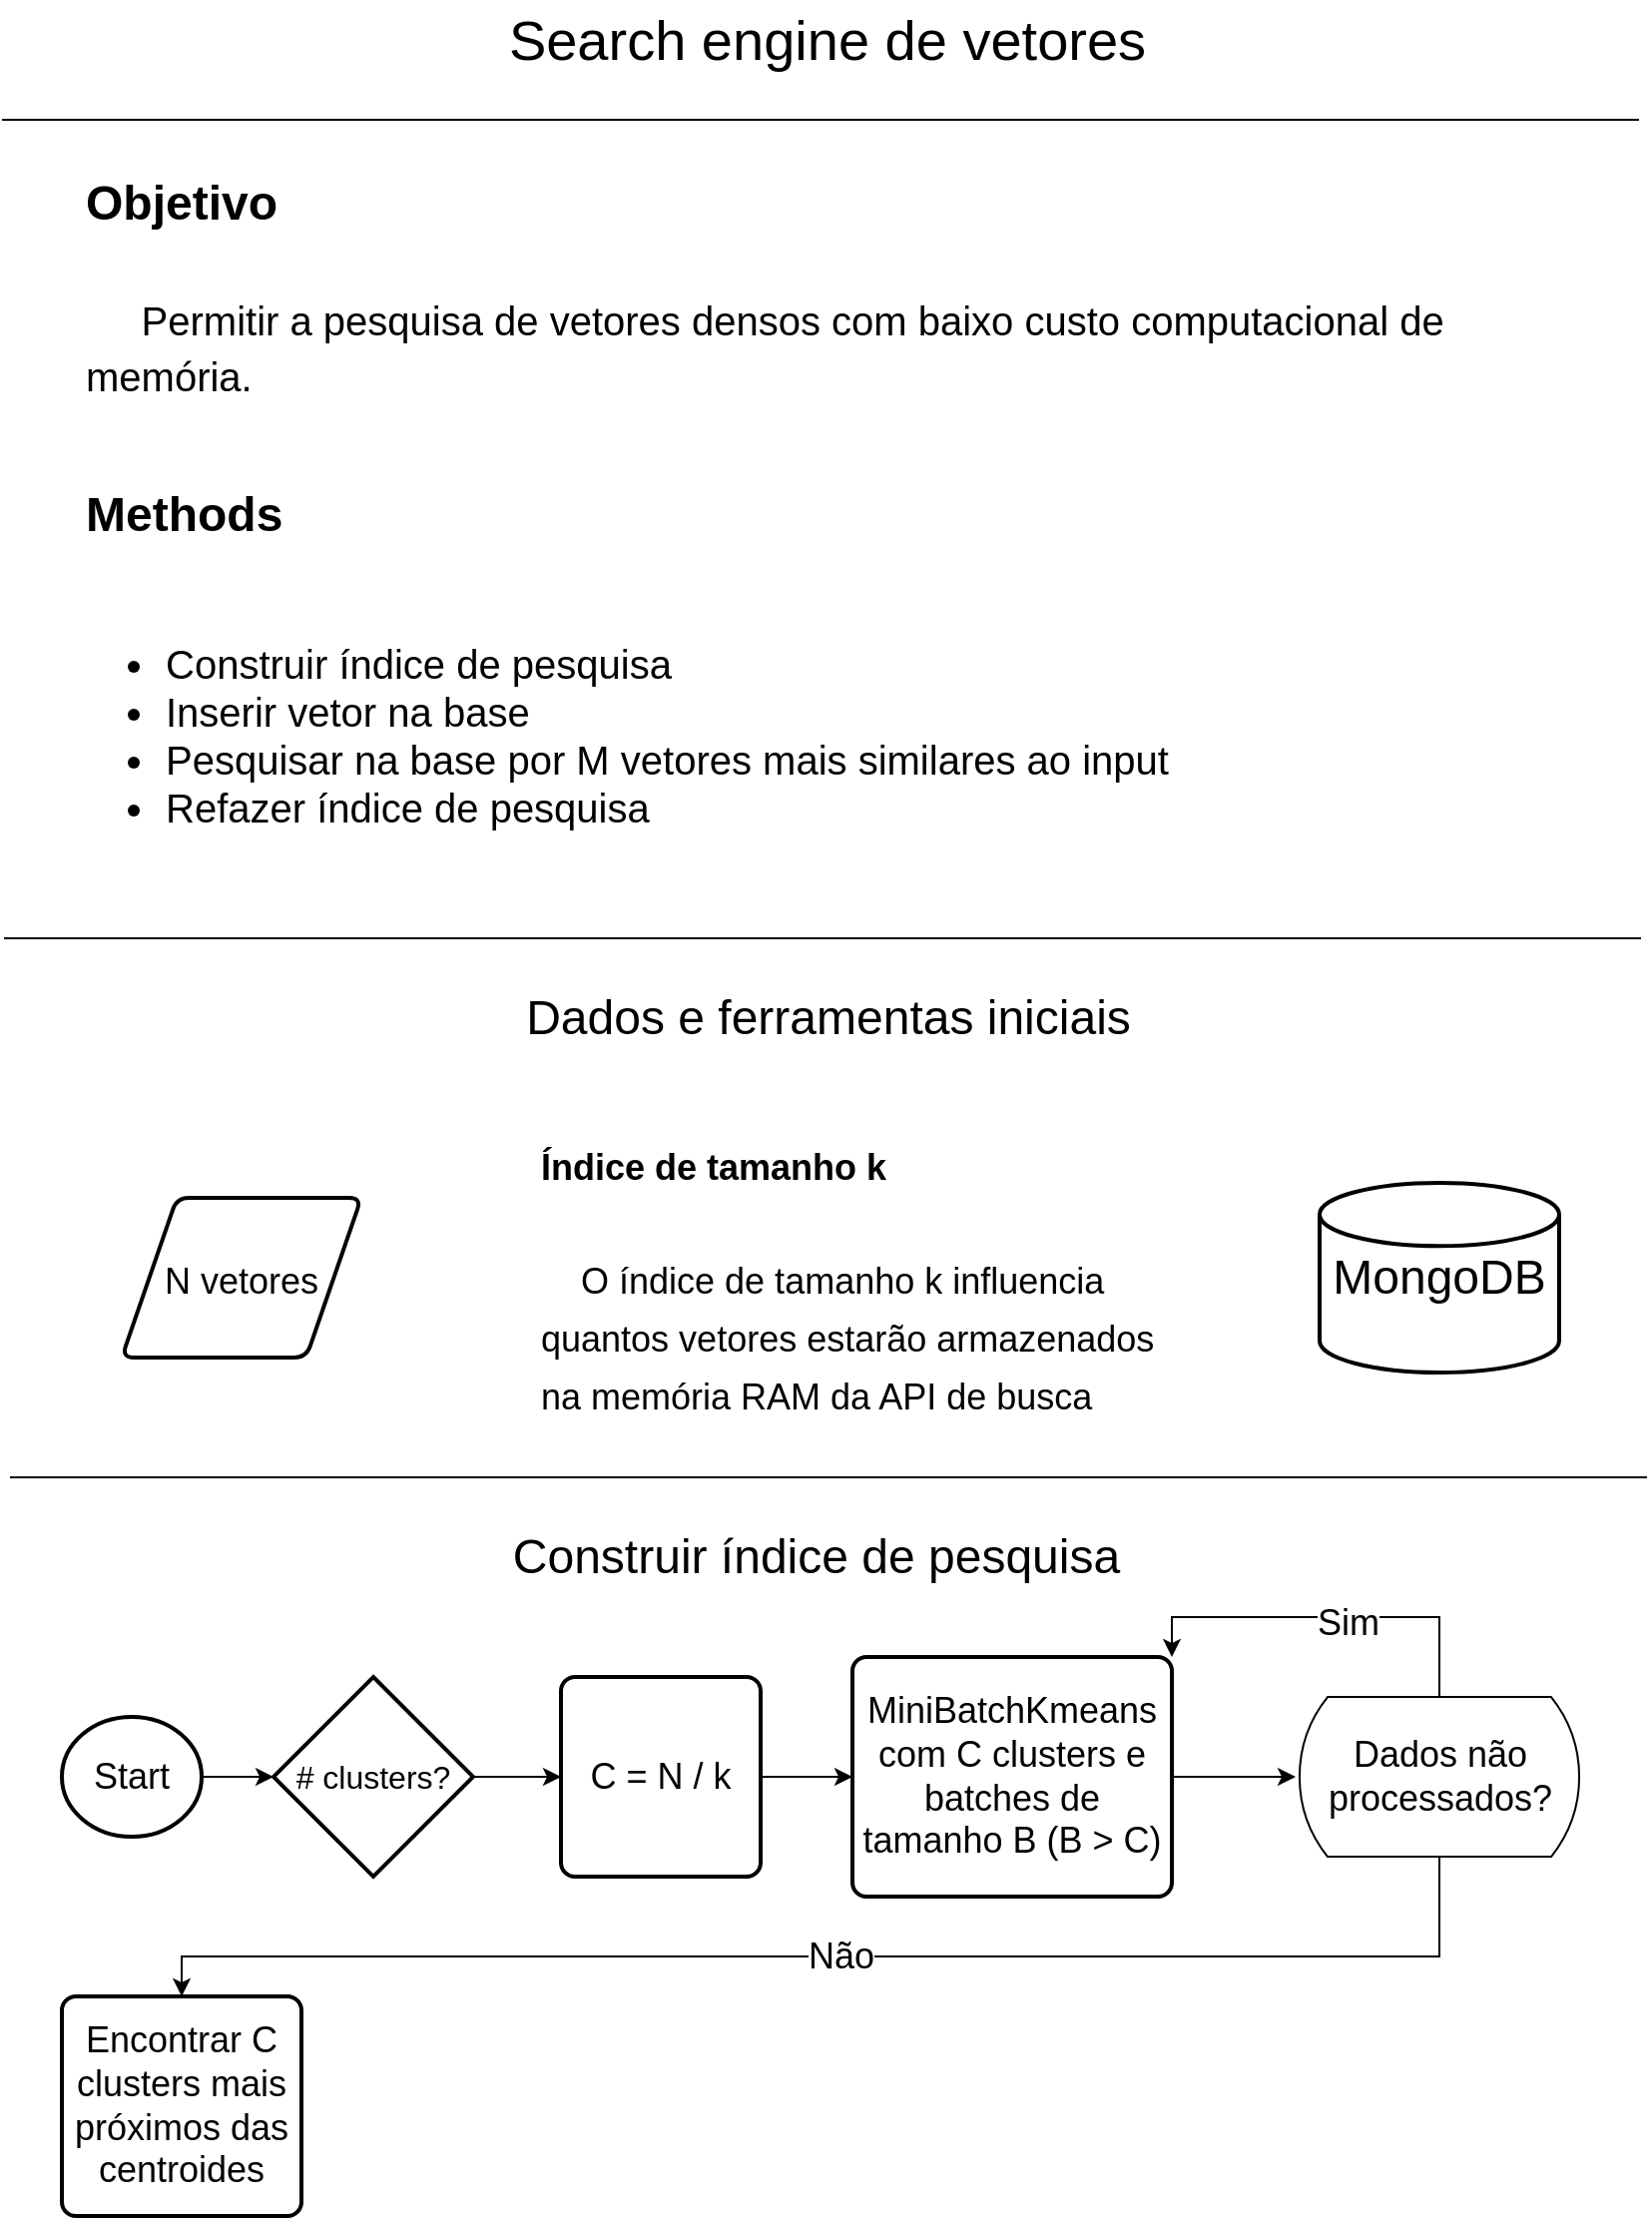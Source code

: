 <mxfile version="13.9.9" type="device" pages="2"><diagram id="C5RBs43oDa-KdzZeNtuy" name="Page-1"><mxGraphModel dx="1038" dy="630" grid="1" gridSize="10" guides="1" tooltips="1" connect="1" arrows="1" fold="1" page="1" pageScale="1" pageWidth="827" pageHeight="1169" math="0" shadow="0"><root><mxCell id="WIyWlLk6GJQsqaUBKTNV-0"/><mxCell id="WIyWlLk6GJQsqaUBKTNV-1" parent="WIyWlLk6GJQsqaUBKTNV-0"/><mxCell id="q8rGyf0SG3XYTUThBeb9-0" value="&lt;font style=&quot;font-size: 28px&quot;&gt;Search engine de vetores&lt;/font&gt;" style="text;html=1;strokeColor=none;fillColor=none;align=center;verticalAlign=middle;whiteSpace=wrap;rounded=0;" vertex="1" parent="WIyWlLk6GJQsqaUBKTNV-1"><mxGeometry x="198" y="40" width="431" height="40" as="geometry"/></mxCell><mxCell id="q8rGyf0SG3XYTUThBeb9-1" value="&lt;div&gt;&lt;b&gt;Methods&lt;/b&gt;&lt;/div&gt;&lt;div&gt;&lt;b&gt;&lt;br&gt;&lt;/b&gt;&lt;/div&gt;&lt;div style=&quot;font-size: 20px&quot;&gt;&lt;ul&gt;&lt;li&gt;Construir índice de pesquisa&lt;/li&gt;&lt;li&gt;Inserir vetor na base&lt;/li&gt;&lt;li&gt;Pesquisar na base por M vetores mais similares ao input&lt;/li&gt;&lt;li&gt;Refazer&amp;nbsp;índice de pesquisa&lt;/li&gt;&lt;/ul&gt;&lt;/div&gt;" style="text;html=1;strokeColor=none;fillColor=none;align=left;verticalAlign=middle;whiteSpace=wrap;rounded=0;fontSize=24;" vertex="1" parent="WIyWlLk6GJQsqaUBKTNV-1"><mxGeometry x="40" y="280" width="690" height="200" as="geometry"/></mxCell><mxCell id="q8rGyf0SG3XYTUThBeb9-2" value="&lt;b&gt;Objetivo&lt;br style=&quot;font-size: 20px&quot;&gt;&lt;/b&gt;&lt;br&gt;&lt;font style=&quot;font-size: 20px&quot;&gt;&amp;nbsp; &amp;nbsp; &amp;nbsp;Permitir a pesquisa de vetores densos com baixo custo computacional de memória.&lt;/font&gt;&lt;br&gt;" style="text;html=1;strokeColor=none;fillColor=none;align=left;verticalAlign=middle;whiteSpace=wrap;rounded=0;fontSize=24;" vertex="1" parent="WIyWlLk6GJQsqaUBKTNV-1"><mxGeometry x="40" y="110" width="770" height="150" as="geometry"/></mxCell><mxCell id="q8rGyf0SG3XYTUThBeb9-4" value="Dados e ferramentas iniciais" style="text;html=1;strokeColor=none;fillColor=none;align=center;verticalAlign=middle;whiteSpace=wrap;rounded=0;fontSize=24;" vertex="1" parent="WIyWlLk6GJQsqaUBKTNV-1"><mxGeometry x="236" y="540" width="356" height="20" as="geometry"/></mxCell><mxCell id="q8rGyf0SG3XYTUThBeb9-5" value="" style="endArrow=none;html=1;fontSize=24;" edge="1" parent="WIyWlLk6GJQsqaUBKTNV-1"><mxGeometry width="50" height="50" relative="1" as="geometry"><mxPoint x="1" y="510" as="sourcePoint"/><mxPoint x="821" y="510" as="targetPoint"/></mxGeometry></mxCell><mxCell id="q8rGyf0SG3XYTUThBeb9-7" value="&lt;font style=&quot;font-size: 18px&quot;&gt;N vetores&lt;/font&gt;" style="shape=parallelogram;html=1;strokeWidth=2;perimeter=parallelogramPerimeter;whiteSpace=wrap;rounded=1;arcSize=12;size=0.23;fontSize=24;align=center;" vertex="1" parent="WIyWlLk6GJQsqaUBKTNV-1"><mxGeometry x="60" y="640" width="120" height="80" as="geometry"/></mxCell><mxCell id="q8rGyf0SG3XYTUThBeb9-9" value="&lt;font style=&quot;font-size: 18px&quot;&gt;&lt;b&gt;Índice de tamanho k&lt;br&gt;&lt;/b&gt;&lt;br&gt;&amp;nbsp; &amp;nbsp; O índice de tamanho k influencia quantos vetores estarão armazenados na memória RAM da API de busca&lt;br&gt;&lt;/font&gt;" style="text;html=1;strokeColor=none;fillColor=none;align=left;verticalAlign=middle;whiteSpace=wrap;rounded=0;fontSize=24;" vertex="1" parent="WIyWlLk6GJQsqaUBKTNV-1"><mxGeometry x="268" y="600" width="324" height="160" as="geometry"/></mxCell><mxCell id="q8rGyf0SG3XYTUThBeb9-11" value="MongoDB" style="strokeWidth=2;html=1;shape=mxgraph.flowchart.database;whiteSpace=wrap;fontSize=24;align=center;" vertex="1" parent="WIyWlLk6GJQsqaUBKTNV-1"><mxGeometry x="660" y="632.5" width="120" height="95" as="geometry"/></mxCell><mxCell id="q8rGyf0SG3XYTUThBeb9-12" value="Construir índice de pesquisa" style="text;html=1;strokeColor=none;fillColor=none;align=center;verticalAlign=middle;whiteSpace=wrap;rounded=0;fontSize=24;" vertex="1" parent="WIyWlLk6GJQsqaUBKTNV-1"><mxGeometry x="230" y="810" width="356" height="20" as="geometry"/></mxCell><mxCell id="q8rGyf0SG3XYTUThBeb9-13" value="" style="endArrow=none;html=1;fontSize=24;" edge="1" parent="WIyWlLk6GJQsqaUBKTNV-1"><mxGeometry width="50" height="50" relative="1" as="geometry"><mxPoint x="4" y="780" as="sourcePoint"/><mxPoint x="824" y="780" as="targetPoint"/></mxGeometry></mxCell><mxCell id="q8rGyf0SG3XYTUThBeb9-14" value="" style="endArrow=none;html=1;fontSize=24;" edge="1" parent="WIyWlLk6GJQsqaUBKTNV-1"><mxGeometry width="50" height="50" relative="1" as="geometry"><mxPoint y="100" as="sourcePoint"/><mxPoint x="820" y="100" as="targetPoint"/></mxGeometry></mxCell><mxCell id="q8rGyf0SG3XYTUThBeb9-19" style="edgeStyle=orthogonalEdgeStyle;rounded=0;orthogonalLoop=1;jettySize=auto;html=1;entryX=0;entryY=0.5;entryDx=0;entryDy=0;entryPerimeter=0;fontSize=18;" edge="1" parent="WIyWlLk6GJQsqaUBKTNV-1" source="q8rGyf0SG3XYTUThBeb9-17" target="q8rGyf0SG3XYTUThBeb9-18"><mxGeometry relative="1" as="geometry"/></mxCell><mxCell id="q8rGyf0SG3XYTUThBeb9-17" value="Start" style="strokeWidth=2;html=1;shape=mxgraph.flowchart.start_2;whiteSpace=wrap;fontSize=18;align=center;" vertex="1" parent="WIyWlLk6GJQsqaUBKTNV-1"><mxGeometry x="30" y="900" width="70" height="60" as="geometry"/></mxCell><mxCell id="q8rGyf0SG3XYTUThBeb9-21" style="edgeStyle=orthogonalEdgeStyle;rounded=0;orthogonalLoop=1;jettySize=auto;html=1;entryX=0;entryY=0.5;entryDx=0;entryDy=0;fontSize=18;" edge="1" parent="WIyWlLk6GJQsqaUBKTNV-1" source="q8rGyf0SG3XYTUThBeb9-18" target="q8rGyf0SG3XYTUThBeb9-20"><mxGeometry relative="1" as="geometry"/></mxCell><mxCell id="q8rGyf0SG3XYTUThBeb9-18" value="&lt;font style=&quot;font-size: 16px&quot;&gt;# clusters?&lt;/font&gt;" style="strokeWidth=2;html=1;shape=mxgraph.flowchart.decision;whiteSpace=wrap;fontSize=18;align=center;" vertex="1" parent="WIyWlLk6GJQsqaUBKTNV-1"><mxGeometry x="136" y="880" width="100" height="100" as="geometry"/></mxCell><mxCell id="q8rGyf0SG3XYTUThBeb9-23" style="edgeStyle=orthogonalEdgeStyle;rounded=0;orthogonalLoop=1;jettySize=auto;html=1;entryX=0;entryY=0.5;entryDx=0;entryDy=0;fontSize=18;" edge="1" parent="WIyWlLk6GJQsqaUBKTNV-1" source="q8rGyf0SG3XYTUThBeb9-20" target="q8rGyf0SG3XYTUThBeb9-22"><mxGeometry relative="1" as="geometry"/></mxCell><mxCell id="q8rGyf0SG3XYTUThBeb9-20" value="C = N / k" style="rounded=1;whiteSpace=wrap;html=1;absoluteArcSize=1;arcSize=14;strokeWidth=2;fontSize=18;align=center;" vertex="1" parent="WIyWlLk6GJQsqaUBKTNV-1"><mxGeometry x="280" y="880" width="100" height="100" as="geometry"/></mxCell><mxCell id="q8rGyf0SG3XYTUThBeb9-26" style="edgeStyle=orthogonalEdgeStyle;rounded=0;orthogonalLoop=1;jettySize=auto;html=1;fontSize=18;" edge="1" parent="WIyWlLk6GJQsqaUBKTNV-1" source="q8rGyf0SG3XYTUThBeb9-22" target="q8rGyf0SG3XYTUThBeb9-24"><mxGeometry relative="1" as="geometry"/></mxCell><mxCell id="q8rGyf0SG3XYTUThBeb9-22" value="MiniBatchKmeans&lt;br&gt;com C clusters e batches de tamanho B (B &amp;gt; C)" style="rounded=1;whiteSpace=wrap;html=1;absoluteArcSize=1;arcSize=14;strokeWidth=2;fontSize=18;align=center;" vertex="1" parent="WIyWlLk6GJQsqaUBKTNV-1"><mxGeometry x="426" y="870" width="160" height="120" as="geometry"/></mxCell><mxCell id="q8rGyf0SG3XYTUThBeb9-30" style="edgeStyle=orthogonalEdgeStyle;rounded=0;orthogonalLoop=1;jettySize=auto;html=1;entryX=1;entryY=0;entryDx=0;entryDy=0;fontSize=18;" edge="1" parent="WIyWlLk6GJQsqaUBKTNV-1" source="q8rGyf0SG3XYTUThBeb9-24" target="q8rGyf0SG3XYTUThBeb9-22"><mxGeometry relative="1" as="geometry"><Array as="points"><mxPoint x="720" y="850"/><mxPoint x="586" y="850"/></Array></mxGeometry></mxCell><mxCell id="q8rGyf0SG3XYTUThBeb9-31" value="Sim" style="edgeLabel;html=1;align=center;verticalAlign=middle;resizable=0;points=[];fontSize=18;" vertex="1" connectable="0" parent="q8rGyf0SG3XYTUThBeb9-30"><mxGeometry x="-0.109" y="3" relative="1" as="geometry"><mxPoint as="offset"/></mxGeometry></mxCell><mxCell id="q8rGyf0SG3XYTUThBeb9-34" value="Não" style="edgeStyle=orthogonalEdgeStyle;rounded=0;orthogonalLoop=1;jettySize=auto;html=1;entryX=0.5;entryY=0;entryDx=0;entryDy=0;fontSize=18;" edge="1" parent="WIyWlLk6GJQsqaUBKTNV-1" source="q8rGyf0SG3XYTUThBeb9-24" target="q8rGyf0SG3XYTUThBeb9-33"><mxGeometry relative="1" as="geometry"><Array as="points"><mxPoint x="720" y="1020"/><mxPoint x="90" y="1020"/></Array></mxGeometry></mxCell><mxCell id="q8rGyf0SG3XYTUThBeb9-24" value="Dados não &lt;br&gt;processados?" style="html=1;dashed=0;whitespace=wrap;shape=mxgraph.dfd.loop;fontSize=18;align=center;" vertex="1" parent="WIyWlLk6GJQsqaUBKTNV-1"><mxGeometry x="648" y="890" width="144" height="80" as="geometry"/></mxCell><mxCell id="q8rGyf0SG3XYTUThBeb9-33" value="Encontrar C clusters mais próximos das centroides" style="rounded=1;whiteSpace=wrap;html=1;absoluteArcSize=1;arcSize=14;strokeWidth=2;fontSize=18;align=center;" vertex="1" parent="WIyWlLk6GJQsqaUBKTNV-1"><mxGeometry x="30" y="1040" width="120" height="110" as="geometry"/></mxCell></root></mxGraphModel></diagram><diagram name="Page-2" id="fmIEz4lUT3GRq53IlLvL"><mxGraphModel dx="1038" dy="630" grid="1" gridSize="10" guides="1" tooltips="1" connect="1" arrows="1" fold="1" page="1" pageScale="1" pageWidth="827" pageHeight="1169" math="0" shadow="0"><root><mxCell id="FwexVxP4_4jwQSvNfyT2-0"/><mxCell id="FwexVxP4_4jwQSvNfyT2-1" parent="FwexVxP4_4jwQSvNfyT2-0"/><mxCell id="FwexVxP4_4jwQSvNfyT2-2" value="&lt;font style=&quot;font-size: 28px&quot;&gt;Search engine de vetores&lt;/font&gt;" style="text;html=1;strokeColor=none;fillColor=none;align=center;verticalAlign=middle;whiteSpace=wrap;rounded=0;" vertex="1" parent="FwexVxP4_4jwQSvNfyT2-1"><mxGeometry x="198" y="40" width="431" height="40" as="geometry"/></mxCell><mxCell id="FwexVxP4_4jwQSvNfyT2-5" value="Inserir vetor na base de dados" style="text;html=1;strokeColor=none;fillColor=none;align=center;verticalAlign=middle;whiteSpace=wrap;rounded=0;fontSize=24;" vertex="1" parent="FwexVxP4_4jwQSvNfyT2-1"><mxGeometry x="236" y="540" width="356" height="20" as="geometry"/></mxCell><mxCell id="FwexVxP4_4jwQSvNfyT2-6" value="" style="endArrow=none;html=1;fontSize=24;" edge="1" parent="FwexVxP4_4jwQSvNfyT2-1"><mxGeometry width="50" height="50" relative="1" as="geometry"><mxPoint x="1" y="510" as="sourcePoint"/><mxPoint x="821" y="510" as="targetPoint"/></mxGeometry></mxCell><mxCell id="FwexVxP4_4jwQSvNfyT2-10" value="Pesquisa de M vetores na base de dados" style="text;html=1;strokeColor=none;fillColor=none;align=center;verticalAlign=middle;whiteSpace=wrap;rounded=0;fontSize=24;" vertex="1" parent="FwexVxP4_4jwQSvNfyT2-1"><mxGeometry x="188" y="810" width="451" height="20" as="geometry"/></mxCell><mxCell id="FwexVxP4_4jwQSvNfyT2-11" value="" style="endArrow=none;html=1;fontSize=24;" edge="1" parent="FwexVxP4_4jwQSvNfyT2-1"><mxGeometry width="50" height="50" relative="1" as="geometry"><mxPoint x="4" y="780" as="sourcePoint"/><mxPoint x="824" y="780" as="targetPoint"/></mxGeometry></mxCell><mxCell id="FwexVxP4_4jwQSvNfyT2-12" value="" style="endArrow=none;html=1;fontSize=24;" edge="1" parent="FwexVxP4_4jwQSvNfyT2-1"><mxGeometry width="50" height="50" relative="1" as="geometry"><mxPoint y="100" as="sourcePoint"/><mxPoint x="820" y="100" as="targetPoint"/></mxGeometry></mxCell><mxCell id="FwexVxP4_4jwQSvNfyT2-26" value="Inserir vetores na base de dados pela primeira vez" style="text;html=1;strokeColor=none;fillColor=none;align=center;verticalAlign=middle;whiteSpace=wrap;rounded=0;fontSize=24;" vertex="1" parent="FwexVxP4_4jwQSvNfyT2-1"><mxGeometry x="135" y="130" width="557" height="20" as="geometry"/></mxCell><mxCell id="FwexVxP4_4jwQSvNfyT2-42" style="edgeStyle=orthogonalEdgeStyle;rounded=0;orthogonalLoop=1;jettySize=auto;html=1;entryX=0;entryY=0.5;entryDx=0;entryDy=0;entryPerimeter=0;fontSize=18;" edge="1" parent="FwexVxP4_4jwQSvNfyT2-1" source="FwexVxP4_4jwQSvNfyT2-40" target="FwexVxP4_4jwQSvNfyT2-41"><mxGeometry relative="1" as="geometry"/></mxCell><mxCell id="FwexVxP4_4jwQSvNfyT2-40" value="C clusters mais próximos das centroides" style="rounded=1;whiteSpace=wrap;html=1;absoluteArcSize=1;arcSize=14;strokeWidth=2;fontSize=18;align=center;" vertex="1" parent="FwexVxP4_4jwQSvNfyT2-1"><mxGeometry x="30" y="262.5" width="120" height="110" as="geometry"/></mxCell><mxCell id="FwexVxP4_4jwQSvNfyT2-44" style="edgeStyle=orthogonalEdgeStyle;rounded=0;orthogonalLoop=1;jettySize=auto;html=1;entryX=0;entryY=0.5;entryDx=0;entryDy=0;fontSize=18;" edge="1" parent="FwexVxP4_4jwQSvNfyT2-1" source="FwexVxP4_4jwQSvNfyT2-41" target="FwexVxP4_4jwQSvNfyT2-43"><mxGeometry relative="1" as="geometry"/></mxCell><mxCell id="FwexVxP4_4jwQSvNfyT2-41" value="&lt;br&gt;Inserir em collection de &quot;representantes&quot; dos clusters" style="strokeWidth=2;html=1;shape=mxgraph.flowchart.database;whiteSpace=wrap;fontSize=18;align=center;" vertex="1" parent="FwexVxP4_4jwQSvNfyT2-1"><mxGeometry x="200" y="235" width="180" height="165" as="geometry"/></mxCell><mxCell id="FwexVxP4_4jwQSvNfyT2-48" style="edgeStyle=orthogonalEdgeStyle;rounded=0;orthogonalLoop=1;jettySize=auto;html=1;fontSize=18;" edge="1" parent="FwexVxP4_4jwQSvNfyT2-1" source="FwexVxP4_4jwQSvNfyT2-43" target="FwexVxP4_4jwQSvNfyT2-45"><mxGeometry relative="1" as="geometry"/></mxCell><mxCell id="FwexVxP4_4jwQSvNfyT2-43" value="KDTree com estes clusters e seus labels" style="rounded=1;whiteSpace=wrap;html=1;absoluteArcSize=1;arcSize=14;strokeWidth=2;fontSize=18;align=center;" vertex="1" parent="FwexVxP4_4jwQSvNfyT2-1"><mxGeometry x="430" y="255" width="130" height="125" as="geometry"/></mxCell><mxCell id="FwexVxP4_4jwQSvNfyT2-45" value="Inserir documento &lt;br&gt;com label &lt;br&gt;associado a &lt;br&gt;cluster, tendo &lt;br&gt;em vista &lt;br&gt;label do vetor &lt;br&gt;mais próximo" style="html=1;dashed=0;whitespace=wrap;shape=mxgraph.dfd.loop;fontSize=18;align=center;" vertex="1" parent="FwexVxP4_4jwQSvNfyT2-1"><mxGeometry x="610" y="230" width="207" height="175" as="geometry"/></mxCell><mxCell id="zlrn2ZHUNNuryveBrJo8-6" style="edgeStyle=orthogonalEdgeStyle;rounded=0;orthogonalLoop=1;jettySize=auto;html=1;entryX=0;entryY=0.5;entryDx=0;entryDy=0;fontSize=18;" edge="1" parent="FwexVxP4_4jwQSvNfyT2-1" source="zlrn2ZHUNNuryveBrJo8-4" target="zlrn2ZHUNNuryveBrJo8-5"><mxGeometry relative="1" as="geometry"/></mxCell><mxCell id="zlrn2ZHUNNuryveBrJo8-4" value="Vetor" style="shape=parallelogram;html=1;strokeWidth=2;perimeter=parallelogramPerimeter;whiteSpace=wrap;rounded=1;arcSize=12;size=0.23;fontSize=18;align=center;" vertex="1" parent="FwexVxP4_4jwQSvNfyT2-1"><mxGeometry x="56.5" y="632.5" width="100" height="60" as="geometry"/></mxCell><mxCell id="zlrn2ZHUNNuryveBrJo8-8" style="edgeStyle=orthogonalEdgeStyle;rounded=0;orthogonalLoop=1;jettySize=auto;html=1;entryX=0;entryY=0.5;entryDx=0;entryDy=0;fontSize=18;" edge="1" parent="FwexVxP4_4jwQSvNfyT2-1" source="zlrn2ZHUNNuryveBrJo8-5" target="zlrn2ZHUNNuryveBrJo8-7"><mxGeometry relative="1" as="geometry"/></mxCell><mxCell id="zlrn2ZHUNNuryveBrJo8-5" value="KDTree com labels associados" style="rounded=1;whiteSpace=wrap;html=1;absoluteArcSize=1;arcSize=14;strokeWidth=2;fontSize=18;align=center;" vertex="1" parent="FwexVxP4_4jwQSvNfyT2-1"><mxGeometry x="226.5" y="600" width="130" height="125" as="geometry"/></mxCell><mxCell id="9mbRXVGp_lYhcAy_qk5v-1" style="edgeStyle=orthogonalEdgeStyle;rounded=0;orthogonalLoop=1;jettySize=auto;html=1;fontSize=18;" edge="1" parent="FwexVxP4_4jwQSvNfyT2-1" source="zlrn2ZHUNNuryveBrJo8-7"><mxGeometry relative="1" as="geometry"><mxPoint x="630" y="662.5" as="targetPoint"/></mxGeometry></mxCell><mxCell id="zlrn2ZHUNNuryveBrJo8-7" value="Inserir vetor na base tendo em vista&amp;nbsp;&lt;span&gt;label do vetor&amp;nbsp;&lt;/span&gt;&lt;span&gt;mais próximo&lt;/span&gt;" style="rounded=1;whiteSpace=wrap;html=1;absoluteArcSize=1;arcSize=14;strokeWidth=2;fontSize=18;align=center;" vertex="1" parent="FwexVxP4_4jwQSvNfyT2-1"><mxGeometry x="430" y="600" width="130" height="125" as="geometry"/></mxCell><mxCell id="zlrn2ZHUNNuryveBrJo8-11" style="edgeStyle=orthogonalEdgeStyle;rounded=0;orthogonalLoop=1;jettySize=auto;html=1;fontSize=18;" edge="1" parent="FwexVxP4_4jwQSvNfyT2-1" source="zlrn2ZHUNNuryveBrJo8-9"><mxGeometry relative="1" as="geometry"><mxPoint x="200" y="950" as="targetPoint"/></mxGeometry></mxCell><mxCell id="zlrn2ZHUNNuryveBrJo8-9" value="Vetor" style="shape=parallelogram;html=1;strokeWidth=2;perimeter=parallelogramPerimeter;whiteSpace=wrap;rounded=1;arcSize=12;size=0.23;fontSize=18;align=center;" vertex="1" parent="FwexVxP4_4jwQSvNfyT2-1"><mxGeometry x="30" y="920" width="100" height="60" as="geometry"/></mxCell><mxCell id="zlrn2ZHUNNuryveBrJo8-13" style="edgeStyle=orthogonalEdgeStyle;rounded=0;orthogonalLoop=1;jettySize=auto;html=1;fontSize=18;entryX=0;entryY=0.5;entryDx=0;entryDy=0;" edge="1" parent="FwexVxP4_4jwQSvNfyT2-1" source="zlrn2ZHUNNuryveBrJo8-10" target="zlrn2ZHUNNuryveBrJo8-12"><mxGeometry relative="1" as="geometry"><mxPoint x="400" y="950" as="targetPoint"/></mxGeometry></mxCell><mxCell id="zlrn2ZHUNNuryveBrJo8-10" value="KDTree com labels associados" style="rounded=1;whiteSpace=wrap;html=1;absoluteArcSize=1;arcSize=14;strokeWidth=2;fontSize=18;align=center;" vertex="1" parent="FwexVxP4_4jwQSvNfyT2-1"><mxGeometry x="202" y="887.5" width="130" height="125" as="geometry"/></mxCell><mxCell id="zlrn2ZHUNNuryveBrJo8-15" style="edgeStyle=orthogonalEdgeStyle;rounded=0;orthogonalLoop=1;jettySize=auto;html=1;entryX=0;entryY=0.5;entryDx=0;entryDy=0;fontSize=18;" edge="1" parent="FwexVxP4_4jwQSvNfyT2-1" source="zlrn2ZHUNNuryveBrJo8-12" target="zlrn2ZHUNNuryveBrJo8-14"><mxGeometry relative="1" as="geometry"/></mxCell><mxCell id="zlrn2ZHUNNuryveBrJo8-12" value="Procurar na base vetores tendo em vista&amp;nbsp;&lt;span&gt;label do vetor&amp;nbsp;&lt;/span&gt;&lt;span&gt;mais próximo&lt;/span&gt;" style="rounded=1;whiteSpace=wrap;html=1;absoluteArcSize=1;arcSize=14;strokeWidth=2;fontSize=18;align=center;" vertex="1" parent="FwexVxP4_4jwQSvNfyT2-1"><mxGeometry x="414" y="883.75" width="136" height="132.5" as="geometry"/></mxCell><mxCell id="zlrn2ZHUNNuryveBrJo8-14" value="Retornar M vetores mais próximos com KNN" style="rounded=1;whiteSpace=wrap;html=1;absoluteArcSize=1;arcSize=14;strokeWidth=2;fontSize=18;align=center;" vertex="1" parent="FwexVxP4_4jwQSvNfyT2-1"><mxGeometry x="629" y="883.75" width="136" height="132.5" as="geometry"/></mxCell><mxCell id="9mbRXVGp_lYhcAy_qk5v-0" value="Atualizar contador na base de dados com # vetores inseridos. Se necessário, refazer índice como se fosse uma base nova" style="rounded=1;whiteSpace=wrap;html=1;absoluteArcSize=1;arcSize=14;strokeWidth=2;fontSize=18;align=center;" vertex="1" parent="FwexVxP4_4jwQSvNfyT2-1"><mxGeometry x="629" y="582.5" width="178" height="160" as="geometry"/></mxCell></root></mxGraphModel></diagram></mxfile>